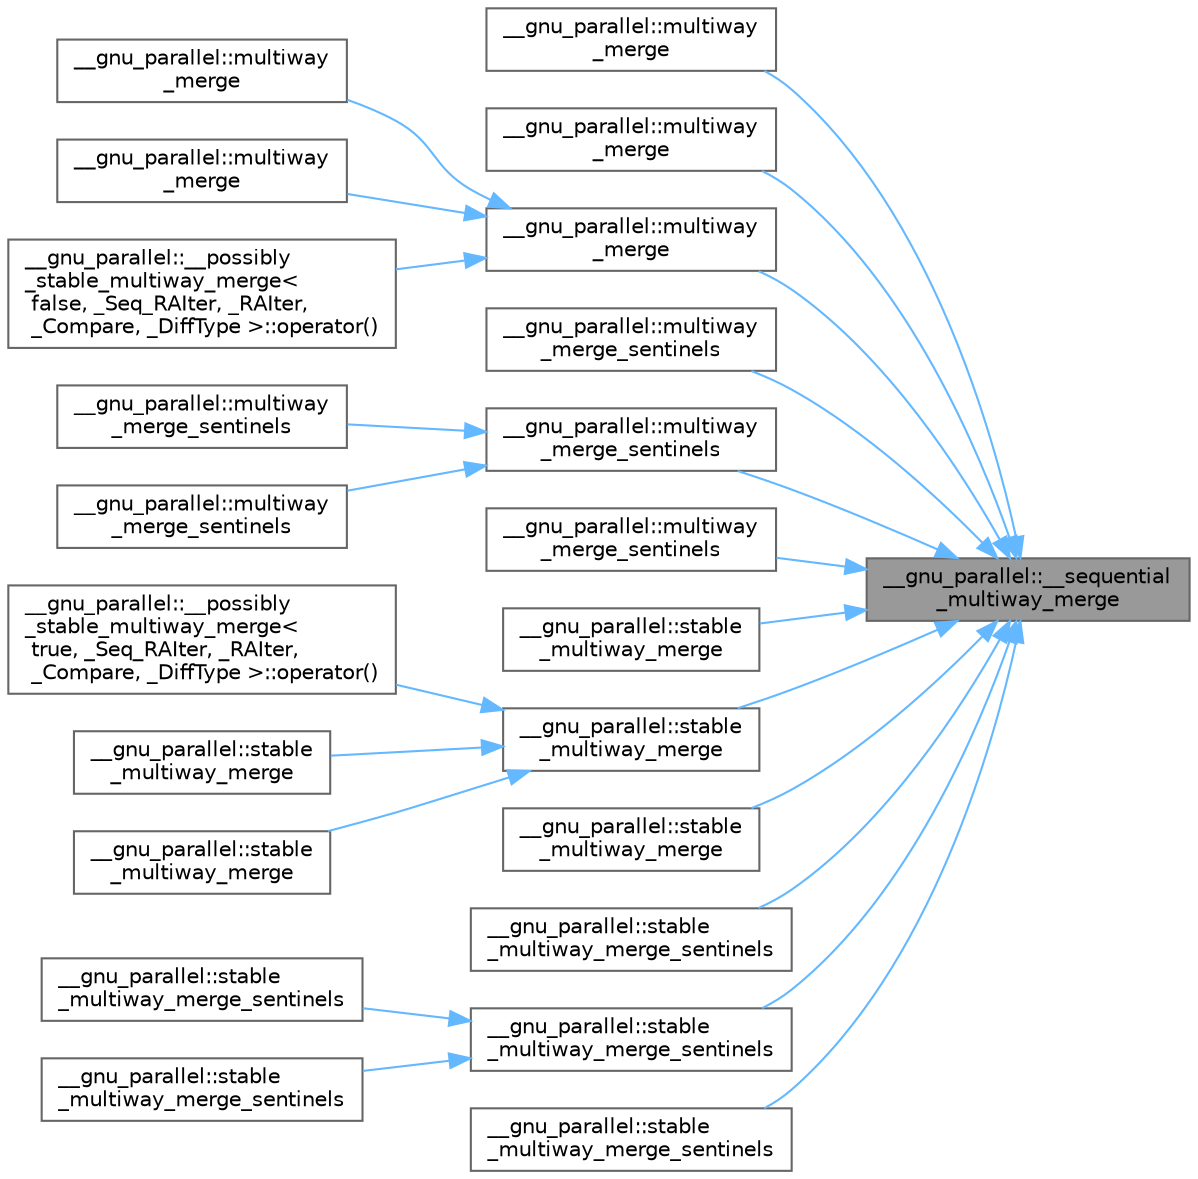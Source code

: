 digraph "__gnu_parallel::__sequential_multiway_merge"
{
 // LATEX_PDF_SIZE
  bgcolor="transparent";
  edge [fontname=Helvetica,fontsize=10,labelfontname=Helvetica,labelfontsize=10];
  node [fontname=Helvetica,fontsize=10,shape=box,height=0.2,width=0.4];
  rankdir="RL";
  Node1 [id="Node000001",label="__gnu_parallel::__sequential\l_multiway_merge",height=0.2,width=0.4,color="gray40", fillcolor="grey60", style="filled", fontcolor="black",tooltip="Sequential multi-way merging switch."];
  Node1 -> Node2 [id="edge1_Node000001_Node000002",dir="back",color="steelblue1",style="solid",tooltip=" "];
  Node2 [id="Node000002",label="__gnu_parallel::multiway\l_merge",height=0.2,width=0.4,color="grey40", fillcolor="white", style="filled",URL="$namespace____gnu__parallel.html#ac25efc956562ab237b7b6cb733060c6a",tooltip=" "];
  Node1 -> Node3 [id="edge2_Node000001_Node000003",dir="back",color="steelblue1",style="solid",tooltip=" "];
  Node3 [id="Node000003",label="__gnu_parallel::multiway\l_merge",height=0.2,width=0.4,color="grey40", fillcolor="white", style="filled",URL="$namespace____gnu__parallel.html#a8c908c501ec9005517a88a3004ff6a75",tooltip=" "];
  Node1 -> Node4 [id="edge3_Node000001_Node000004",dir="back",color="steelblue1",style="solid",tooltip=" "];
  Node4 [id="Node000004",label="__gnu_parallel::multiway\l_merge",height=0.2,width=0.4,color="grey40", fillcolor="white", style="filled",URL="$namespace____gnu__parallel.html#a25294b0a47406aefa9ebc5e0c151d0ce",tooltip="Multiway Merge Frontend."];
  Node4 -> Node5 [id="edge4_Node000004_Node000005",dir="back",color="steelblue1",style="solid",tooltip=" "];
  Node5 [id="Node000005",label="__gnu_parallel::multiway\l_merge",height=0.2,width=0.4,color="grey40", fillcolor="white", style="filled",URL="$namespace____gnu__parallel.html#a4569fbe5bdf414f0970bdc38875cdc2f",tooltip=" "];
  Node4 -> Node6 [id="edge5_Node000004_Node000006",dir="back",color="steelblue1",style="solid",tooltip=" "];
  Node6 [id="Node000006",label="__gnu_parallel::multiway\l_merge",height=0.2,width=0.4,color="grey40", fillcolor="white", style="filled",URL="$namespace____gnu__parallel.html#a18da5adc61694c1f0c3f7735fa8daf2e",tooltip=" "];
  Node4 -> Node7 [id="edge6_Node000004_Node000007",dir="back",color="steelblue1",style="solid",tooltip=" "];
  Node7 [id="Node000007",label="__gnu_parallel::__possibly\l_stable_multiway_merge\<\l false, _Seq_RAIter, _RAIter,\l _Compare, _DiffType \>::operator()",height=0.2,width=0.4,color="grey40", fillcolor="white", style="filled",URL="$struct____gnu__parallel_1_1____possibly__stable__multiway__merge_3_01false_00_01___seq___r_a_itebbe515fc6f7648d1418c8d56e63df41f.html#a499ffcbf43662c47ba9e330e7374afb2",tooltip=" "];
  Node1 -> Node8 [id="edge7_Node000001_Node000008",dir="back",color="steelblue1",style="solid",tooltip=" "];
  Node8 [id="Node000008",label="__gnu_parallel::multiway\l_merge_sentinels",height=0.2,width=0.4,color="grey40", fillcolor="white", style="filled",URL="$namespace____gnu__parallel.html#a5228d191a298cdaa42baacdfc821cc12",tooltip=" "];
  Node1 -> Node9 [id="edge8_Node000001_Node000009",dir="back",color="steelblue1",style="solid",tooltip=" "];
  Node9 [id="Node000009",label="__gnu_parallel::multiway\l_merge_sentinels",height=0.2,width=0.4,color="grey40", fillcolor="white", style="filled",URL="$namespace____gnu__parallel.html#a4d6e76ac42b48f0033139352dcb0418f",tooltip="Multiway Merge Frontend."];
  Node9 -> Node10 [id="edge9_Node000009_Node000010",dir="back",color="steelblue1",style="solid",tooltip=" "];
  Node10 [id="Node000010",label="__gnu_parallel::multiway\l_merge_sentinels",height=0.2,width=0.4,color="grey40", fillcolor="white", style="filled",URL="$namespace____gnu__parallel.html#acb7509d5d4e88c17013e7f7a0fe539d5",tooltip=" "];
  Node9 -> Node11 [id="edge10_Node000009_Node000011",dir="back",color="steelblue1",style="solid",tooltip=" "];
  Node11 [id="Node000011",label="__gnu_parallel::multiway\l_merge_sentinels",height=0.2,width=0.4,color="grey40", fillcolor="white", style="filled",URL="$namespace____gnu__parallel.html#adc0ae12fb2b2ce342e71691226729f1f",tooltip=" "];
  Node1 -> Node12 [id="edge11_Node000001_Node000012",dir="back",color="steelblue1",style="solid",tooltip=" "];
  Node12 [id="Node000012",label="__gnu_parallel::multiway\l_merge_sentinels",height=0.2,width=0.4,color="grey40", fillcolor="white", style="filled",URL="$namespace____gnu__parallel.html#a5db4fbc41fff695834ee6d0cbc91f8c6",tooltip=" "];
  Node1 -> Node13 [id="edge12_Node000001_Node000013",dir="back",color="steelblue1",style="solid",tooltip=" "];
  Node13 [id="Node000013",label="__gnu_parallel::stable\l_multiway_merge",height=0.2,width=0.4,color="grey40", fillcolor="white", style="filled",URL="$namespace____gnu__parallel.html#aeb955a1aae5a2ad2e59e5f990625c678",tooltip=" "];
  Node1 -> Node14 [id="edge13_Node000001_Node000014",dir="back",color="steelblue1",style="solid",tooltip=" "];
  Node14 [id="Node000014",label="__gnu_parallel::stable\l_multiway_merge",height=0.2,width=0.4,color="grey40", fillcolor="white", style="filled",URL="$namespace____gnu__parallel.html#a27f5da3fdd4d5f56eecd6a078ec7bae2",tooltip=" "];
  Node14 -> Node15 [id="edge14_Node000014_Node000015",dir="back",color="steelblue1",style="solid",tooltip=" "];
  Node15 [id="Node000015",label="__gnu_parallel::__possibly\l_stable_multiway_merge\<\l true, _Seq_RAIter, _RAIter,\l _Compare, _DiffType \>::operator()",height=0.2,width=0.4,color="grey40", fillcolor="white", style="filled",URL="$struct____gnu__parallel_1_1____possibly__stable__multiway__merge_3_01true_00_01___seq___r_a_iter2ecdcf729effea6ea63a4538fbabf431.html#a962d987934439281004114a414348ed1",tooltip=" "];
  Node14 -> Node16 [id="edge15_Node000014_Node000016",dir="back",color="steelblue1",style="solid",tooltip=" "];
  Node16 [id="Node000016",label="__gnu_parallel::stable\l_multiway_merge",height=0.2,width=0.4,color="grey40", fillcolor="white", style="filled",URL="$namespace____gnu__parallel.html#a008a4daae19578fd8b00d789387f039f",tooltip=" "];
  Node14 -> Node17 [id="edge16_Node000014_Node000017",dir="back",color="steelblue1",style="solid",tooltip=" "];
  Node17 [id="Node000017",label="__gnu_parallel::stable\l_multiway_merge",height=0.2,width=0.4,color="grey40", fillcolor="white", style="filled",URL="$namespace____gnu__parallel.html#a31162912a5b53056b8971c3ec0e718ba",tooltip=" "];
  Node1 -> Node18 [id="edge17_Node000001_Node000018",dir="back",color="steelblue1",style="solid",tooltip=" "];
  Node18 [id="Node000018",label="__gnu_parallel::stable\l_multiway_merge",height=0.2,width=0.4,color="grey40", fillcolor="white", style="filled",URL="$namespace____gnu__parallel.html#a18b727aab25037e289fecb8d9861963a",tooltip=" "];
  Node1 -> Node19 [id="edge18_Node000001_Node000019",dir="back",color="steelblue1",style="solid",tooltip=" "];
  Node19 [id="Node000019",label="__gnu_parallel::stable\l_multiway_merge_sentinels",height=0.2,width=0.4,color="grey40", fillcolor="white", style="filled",URL="$namespace____gnu__parallel.html#ab4bef8eb5bc6bb03b812eb3246e02de4",tooltip=" "];
  Node1 -> Node20 [id="edge19_Node000001_Node000020",dir="back",color="steelblue1",style="solid",tooltip=" "];
  Node20 [id="Node000020",label="__gnu_parallel::stable\l_multiway_merge_sentinels",height=0.2,width=0.4,color="grey40", fillcolor="white", style="filled",URL="$namespace____gnu__parallel.html#a907b298f67ecf4627e9db5d8e1e8d8a5",tooltip=" "];
  Node20 -> Node21 [id="edge20_Node000020_Node000021",dir="back",color="steelblue1",style="solid",tooltip=" "];
  Node21 [id="Node000021",label="__gnu_parallel::stable\l_multiway_merge_sentinels",height=0.2,width=0.4,color="grey40", fillcolor="white", style="filled",URL="$namespace____gnu__parallel.html#a9214bff1fbf949614c5f7f7d6fe129c3",tooltip=" "];
  Node20 -> Node22 [id="edge21_Node000020_Node000022",dir="back",color="steelblue1",style="solid",tooltip=" "];
  Node22 [id="Node000022",label="__gnu_parallel::stable\l_multiway_merge_sentinels",height=0.2,width=0.4,color="grey40", fillcolor="white", style="filled",URL="$namespace____gnu__parallel.html#a5f4a6f141791040bebf482b269b3be2b",tooltip=" "];
  Node1 -> Node23 [id="edge22_Node000001_Node000023",dir="back",color="steelblue1",style="solid",tooltip=" "];
  Node23 [id="Node000023",label="__gnu_parallel::stable\l_multiway_merge_sentinels",height=0.2,width=0.4,color="grey40", fillcolor="white", style="filled",URL="$namespace____gnu__parallel.html#aba7d273f820b57f9e0c709dbf68e6ee8",tooltip=" "];
}
